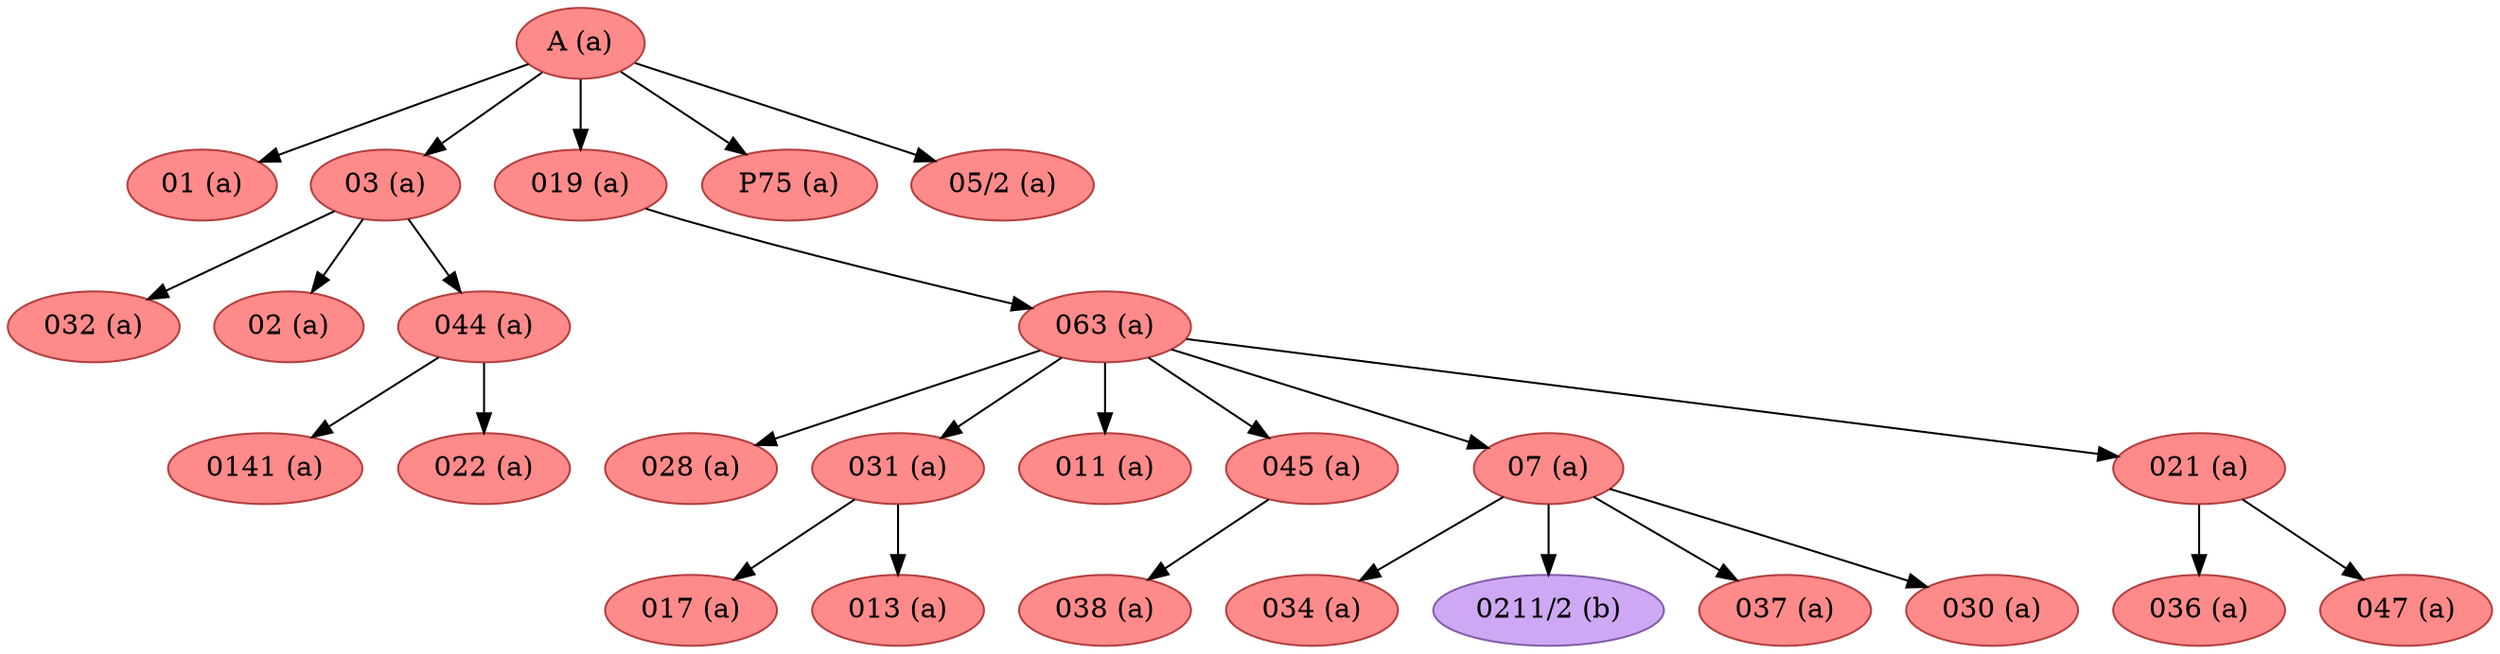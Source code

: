 strict digraph G {
"038 (a)" [fillcolor="#FF8A8A", color="#b43f3f", style=filled];
"032 (a)" [fillcolor="#FF8A8A", color="#b43f3f", style=filled];
"034 (a)" [fillcolor="#FF8A8A", color="#b43f3f", style=filled];
"063 (a)" [fillcolor="#FF8A8A", color="#b43f3f", style=filled];
"028 (a)" [fillcolor="#FF8A8A", color="#b43f3f", style=filled];
"01 (a)" [fillcolor="#FF8A8A", color="#b43f3f", style=filled];
"02 (a)" [fillcolor="#FF8A8A", color="#b43f3f", style=filled];
"03 (a)" [fillcolor="#FF8A8A", color="#b43f3f", style=filled];
"044 (a)" [fillcolor="#FF8A8A", color="#b43f3f", style=filled];
"0141 (a)" [fillcolor="#FF8A8A", color="#b43f3f", style=filled];
"019 (a)" [fillcolor="#FF8A8A", color="#b43f3f", style=filled];
"P75 (a)" [fillcolor="#FF8A8A", color="#b43f3f", style=filled];
"05/2 (a)" [fillcolor="#FF8A8A", color="#b43f3f", style=filled];
"031 (a)" [fillcolor="#FF8A8A", color="#b43f3f", style=filled];
"036 (a)" [fillcolor="#FF8A8A", color="#b43f3f", style=filled];
"0211/2 (b)" [fillcolor="#CEA8F4", color="#835da9", style=filled];
"017 (a)" [fillcolor="#FF8A8A", color="#b43f3f", style=filled];
"011 (a)" [fillcolor="#FF8A8A", color="#b43f3f", style=filled];
"047 (a)" [fillcolor="#FF8A8A", color="#b43f3f", style=filled];
"045 (a)" [fillcolor="#FF8A8A", color="#b43f3f", style=filled];
"022 (a)" [fillcolor="#FF8A8A", color="#b43f3f", style=filled];
"A (a)" [fillcolor="#FF8A8A", color="#b43f3f", style=filled];
"013 (a)" [fillcolor="#FF8A8A", color="#b43f3f", style=filled];
"07 (a)" [fillcolor="#FF8A8A", color="#b43f3f", style=filled];
"037 (a)" [fillcolor="#FF8A8A", color="#b43f3f", style=filled];
"030 (a)" [fillcolor="#FF8A8A", color="#b43f3f", style=filled];
"021 (a)" [fillcolor="#FF8A8A", color="#b43f3f", style=filled];
"063 (a)" -> "028 (a)";
"063 (a)" -> "031 (a)";
"063 (a)" -> "07 (a)";
"063 (a)" -> "021 (a)";
"063 (a)" -> "011 (a)";
"063 (a)" -> "045 (a)";
"03 (a)" -> "032 (a)";
"03 (a)" -> "044 (a)";
"03 (a)" -> "02 (a)";
"044 (a)" -> "022 (a)";
"044 (a)" -> "0141 (a)";
"019 (a)" -> "063 (a)";
"031 (a)" -> "017 (a)";
"031 (a)" -> "013 (a)";
"045 (a)" -> "038 (a)";
"A (a)" -> "P75 (a)";
"A (a)" -> "019 (a)";
"A (a)" -> "01 (a)";
"A (a)" -> "03 (a)";
"A (a)" -> "05/2 (a)";
"07 (a)" -> "0211/2 (b)";
"07 (a)" -> "037 (a)";
"07 (a)" -> "030 (a)";
"07 (a)" -> "034 (a)";
"021 (a)" -> "036 (a)";
"021 (a)" -> "047 (a)";
}
